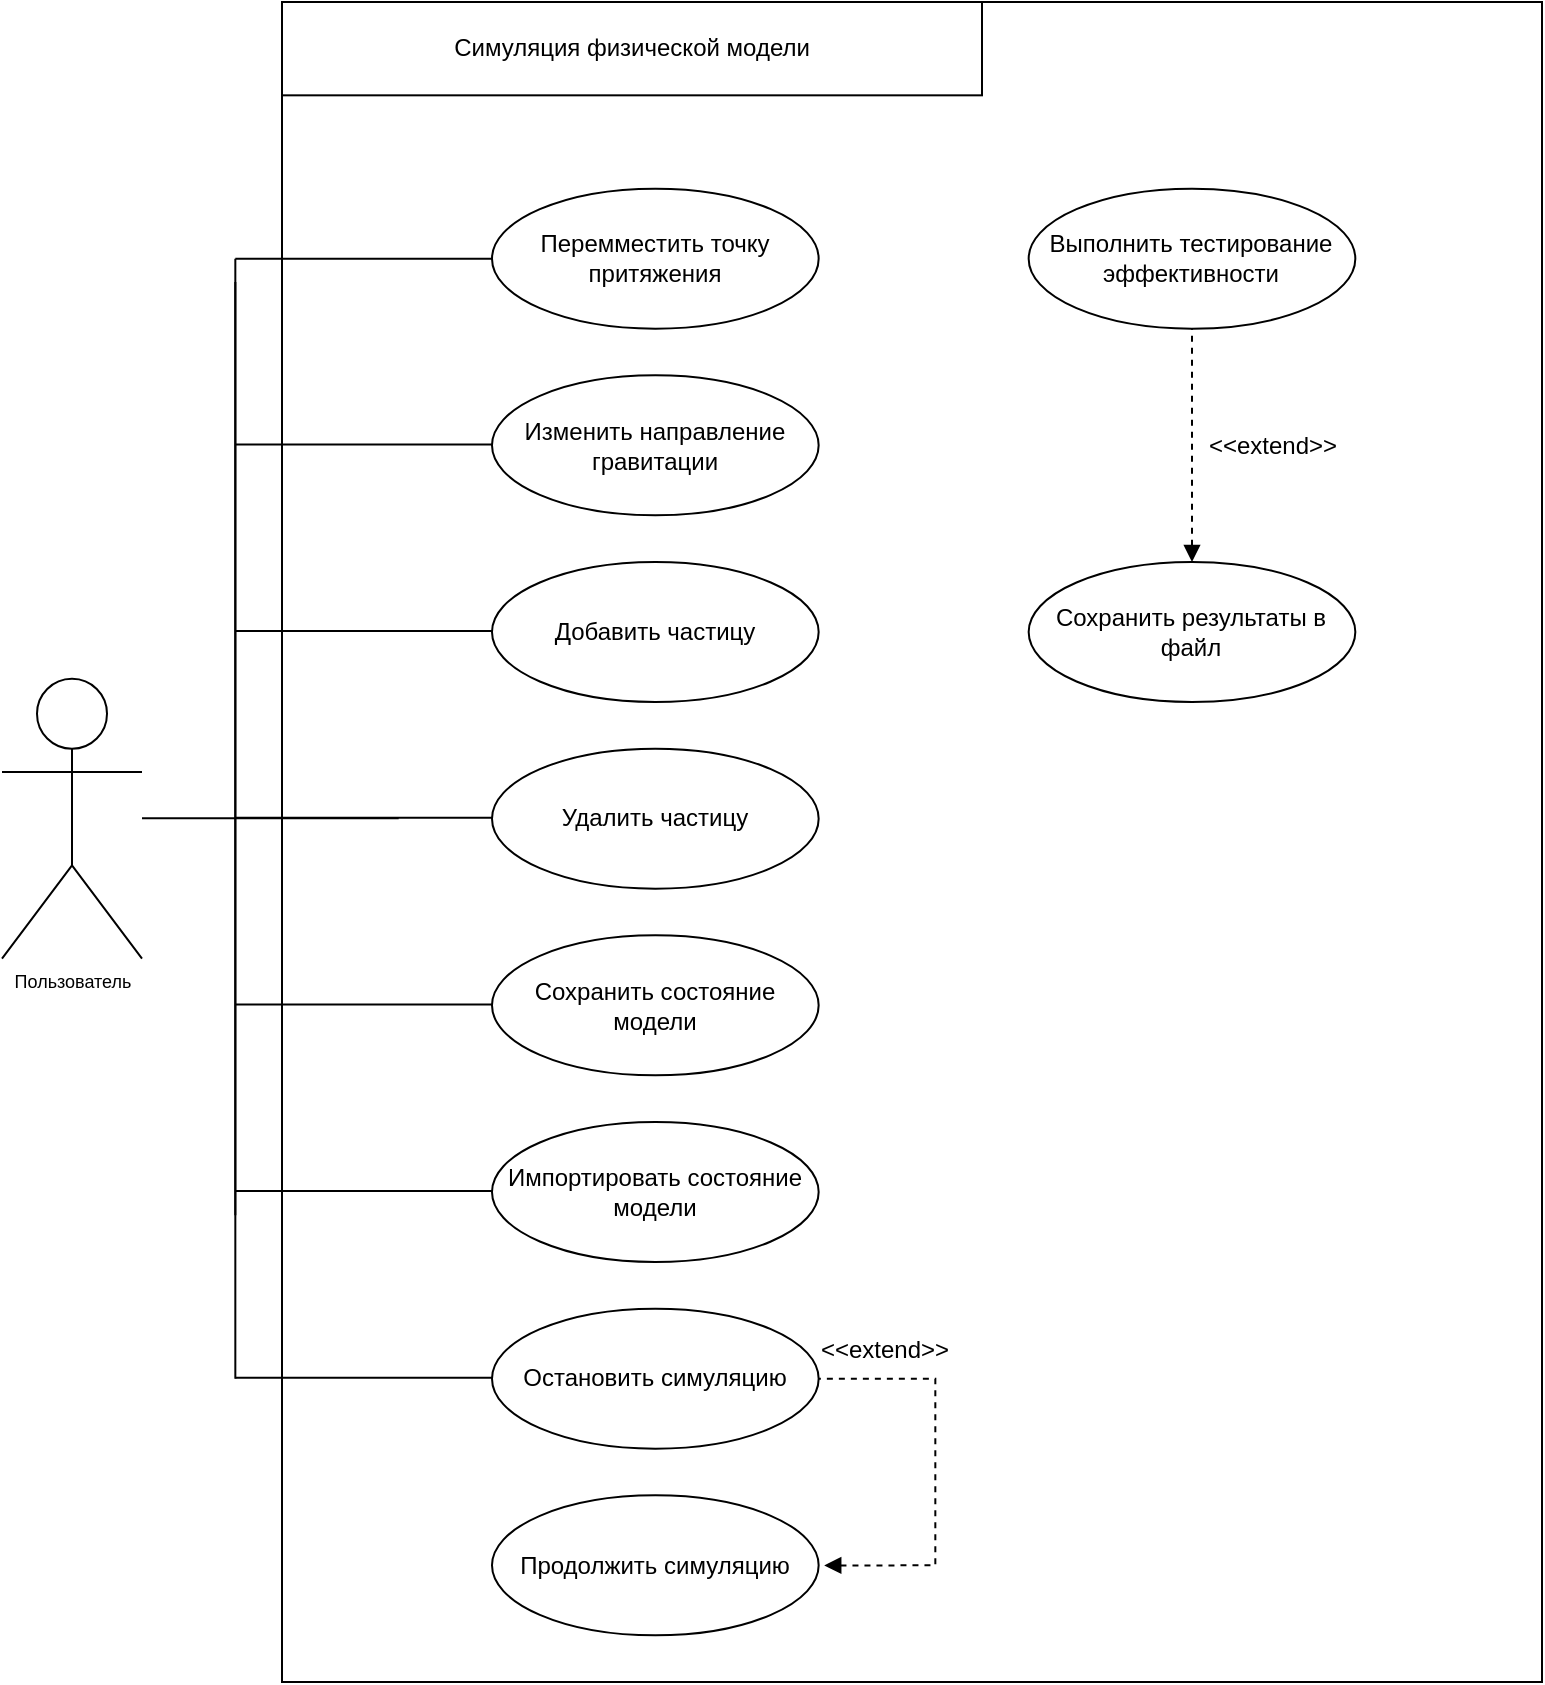 <mxfile version="26.2.2">
  <diagram name="Страница — 1" id="ewmR-zBpoBteB9ECuaDN">
    <mxGraphModel dx="2068" dy="617.5" grid="1" gridSize="10" guides="1" tooltips="1" connect="1" arrows="1" fold="1" page="1" pageScale="0.5" pageWidth="827" pageHeight="1169" math="0" shadow="0">
      <root>
        <mxCell id="0" />
        <mxCell id="1" parent="0" />
        <mxCell id="rdjJhaQHk-c43rJBHcsN-33" value="" style="group;fontSize=12;" vertex="1" connectable="0" parent="1">
          <mxGeometry x="40" y="750" width="770" height="840" as="geometry" />
        </mxCell>
        <mxCell id="rdjJhaQHk-c43rJBHcsN-1" value="Пользователь" style="shape=umlActor;verticalLabelPosition=bottom;verticalAlign=top;html=1;outlineConnect=0;fontSize=9;" vertex="1" parent="rdjJhaQHk-c43rJBHcsN-33">
          <mxGeometry y="338.333" width="70" height="140.0" as="geometry" />
        </mxCell>
        <mxCell id="rdjJhaQHk-c43rJBHcsN-3" value="" style="rounded=0;whiteSpace=wrap;html=1;" vertex="1" parent="rdjJhaQHk-c43rJBHcsN-33">
          <mxGeometry x="140" width="630" height="840" as="geometry" />
        </mxCell>
        <mxCell id="rdjJhaQHk-c43rJBHcsN-4" value="Симуляция физической модели" style="rounded=0;whiteSpace=wrap;html=1;fontSize=12;" vertex="1" parent="rdjJhaQHk-c43rJBHcsN-33">
          <mxGeometry x="140" width="350" height="46.667" as="geometry" />
        </mxCell>
        <mxCell id="rdjJhaQHk-c43rJBHcsN-5" value="Перемместить точку притяжения" style="ellipse;whiteSpace=wrap;html=1;fontSize=12;" vertex="1" parent="rdjJhaQHk-c43rJBHcsN-33">
          <mxGeometry x="245" y="93.333" width="163.333" height="70.0" as="geometry" />
        </mxCell>
        <mxCell id="rdjJhaQHk-c43rJBHcsN-6" value="Изменить направление гравитации" style="ellipse;whiteSpace=wrap;html=1;fontSize=12;" vertex="1" parent="rdjJhaQHk-c43rJBHcsN-33">
          <mxGeometry x="245" y="186.667" width="163.333" height="70.0" as="geometry" />
        </mxCell>
        <mxCell id="rdjJhaQHk-c43rJBHcsN-7" value="Добавить частицу" style="ellipse;whiteSpace=wrap;html=1;fontSize=12;" vertex="1" parent="rdjJhaQHk-c43rJBHcsN-33">
          <mxGeometry x="245" y="280.0" width="163.333" height="70.0" as="geometry" />
        </mxCell>
        <mxCell id="rdjJhaQHk-c43rJBHcsN-8" value="Удалить частицу" style="ellipse;whiteSpace=wrap;html=1;fontSize=12;" vertex="1" parent="rdjJhaQHk-c43rJBHcsN-33">
          <mxGeometry x="245" y="373.333" width="163.333" height="70.0" as="geometry" />
        </mxCell>
        <mxCell id="rdjJhaQHk-c43rJBHcsN-9" value="Сохранить состояние модели" style="ellipse;whiteSpace=wrap;html=1;fontSize=12;" vertex="1" parent="rdjJhaQHk-c43rJBHcsN-33">
          <mxGeometry x="245" y="466.667" width="163.333" height="70.0" as="geometry" />
        </mxCell>
        <mxCell id="rdjJhaQHk-c43rJBHcsN-10" value="Импортировать состояние модели" style="ellipse;whiteSpace=wrap;html=1;fontSize=12;" vertex="1" parent="rdjJhaQHk-c43rJBHcsN-33">
          <mxGeometry x="245" y="560.0" width="163.333" height="70.0" as="geometry" />
        </mxCell>
        <mxCell id="rdjJhaQHk-c43rJBHcsN-11" value="" style="endArrow=none;html=1;rounded=0;" edge="1" parent="rdjJhaQHk-c43rJBHcsN-33">
          <mxGeometry width="50" height="50" relative="1" as="geometry">
            <mxPoint x="116.667" y="606.667" as="sourcePoint" />
            <mxPoint x="116.667" y="140.0" as="targetPoint" />
          </mxGeometry>
        </mxCell>
        <mxCell id="rdjJhaQHk-c43rJBHcsN-14" value="" style="endArrow=none;html=1;rounded=0;exitX=0;exitY=0.5;exitDx=0;exitDy=0;" edge="1" parent="rdjJhaQHk-c43rJBHcsN-33" source="rdjJhaQHk-c43rJBHcsN-5">
          <mxGeometry width="50" height="50" relative="1" as="geometry">
            <mxPoint x="245" y="128.333" as="sourcePoint" />
            <mxPoint x="116.667" y="128.333" as="targetPoint" />
          </mxGeometry>
        </mxCell>
        <mxCell id="rdjJhaQHk-c43rJBHcsN-15" value="" style="endArrow=none;html=1;rounded=0;" edge="1" parent="rdjJhaQHk-c43rJBHcsN-33">
          <mxGeometry width="50" height="50" relative="1" as="geometry">
            <mxPoint x="116.667" y="688.333" as="sourcePoint" />
            <mxPoint x="116.667" y="128.333" as="targetPoint" />
          </mxGeometry>
        </mxCell>
        <mxCell id="rdjJhaQHk-c43rJBHcsN-16" value="" style="endArrow=none;html=1;rounded=0;exitX=0;exitY=0.5;exitDx=0;exitDy=0;" edge="1" parent="rdjJhaQHk-c43rJBHcsN-33">
          <mxGeometry width="50" height="50" relative="1" as="geometry">
            <mxPoint x="245" y="221.2" as="sourcePoint" />
            <mxPoint x="116.667" y="221.2" as="targetPoint" />
          </mxGeometry>
        </mxCell>
        <mxCell id="rdjJhaQHk-c43rJBHcsN-17" value="" style="endArrow=none;html=1;rounded=0;exitX=0;exitY=0.5;exitDx=0;exitDy=0;" edge="1" parent="rdjJhaQHk-c43rJBHcsN-33">
          <mxGeometry width="50" height="50" relative="1" as="geometry">
            <mxPoint x="245" y="314.533" as="sourcePoint" />
            <mxPoint x="116.667" y="314.533" as="targetPoint" />
          </mxGeometry>
        </mxCell>
        <mxCell id="rdjJhaQHk-c43rJBHcsN-18" value="" style="endArrow=none;html=1;rounded=0;exitX=0;exitY=0.5;exitDx=0;exitDy=0;" edge="1" parent="rdjJhaQHk-c43rJBHcsN-33">
          <mxGeometry width="50" height="50" relative="1" as="geometry">
            <mxPoint x="245" y="407.867" as="sourcePoint" />
            <mxPoint x="116.667" y="407.867" as="targetPoint" />
          </mxGeometry>
        </mxCell>
        <mxCell id="rdjJhaQHk-c43rJBHcsN-19" value="" style="endArrow=none;html=1;rounded=0;exitX=0;exitY=0.5;exitDx=0;exitDy=0;" edge="1" parent="rdjJhaQHk-c43rJBHcsN-33">
          <mxGeometry width="50" height="50" relative="1" as="geometry">
            <mxPoint x="245" y="501.2" as="sourcePoint" />
            <mxPoint x="116.667" y="501.2" as="targetPoint" />
          </mxGeometry>
        </mxCell>
        <mxCell id="rdjJhaQHk-c43rJBHcsN-20" value="" style="endArrow=none;html=1;rounded=0;exitX=0;exitY=0.5;exitDx=0;exitDy=0;" edge="1" parent="rdjJhaQHk-c43rJBHcsN-33">
          <mxGeometry width="50" height="50" relative="1" as="geometry">
            <mxPoint x="245" y="594.533" as="sourcePoint" />
            <mxPoint x="116.667" y="594.533" as="targetPoint" />
          </mxGeometry>
        </mxCell>
        <mxCell id="rdjJhaQHk-c43rJBHcsN-21" value="Остановить симуляцию" style="ellipse;whiteSpace=wrap;html=1;fontSize=12;" vertex="1" parent="rdjJhaQHk-c43rJBHcsN-33">
          <mxGeometry x="245" y="653.333" width="163.333" height="70.0" as="geometry" />
        </mxCell>
        <mxCell id="rdjJhaQHk-c43rJBHcsN-22" value="Продолжить симуляцию" style="ellipse;whiteSpace=wrap;html=1;fontSize=12;" vertex="1" parent="rdjJhaQHk-c43rJBHcsN-33">
          <mxGeometry x="245" y="746.667" width="163.333" height="70.0" as="geometry" />
        </mxCell>
        <mxCell id="rdjJhaQHk-c43rJBHcsN-23" value="" style="endArrow=none;html=1;rounded=0;exitX=0;exitY=0.5;exitDx=0;exitDy=0;" edge="1" parent="rdjJhaQHk-c43rJBHcsN-33">
          <mxGeometry width="50" height="50" relative="1" as="geometry">
            <mxPoint x="245" y="687.937" as="sourcePoint" />
            <mxPoint x="116.667" y="687.937" as="targetPoint" />
          </mxGeometry>
        </mxCell>
        <mxCell id="rdjJhaQHk-c43rJBHcsN-24" value="" style="endArrow=none;dashed=1;html=1;rounded=0;entryX=1;entryY=0.5;entryDx=0;entryDy=0;exitX=1.017;exitY=0.501;exitDx=0;exitDy=0;exitPerimeter=0;startArrow=block;startFill=1;" edge="1" parent="rdjJhaQHk-c43rJBHcsN-33" source="rdjJhaQHk-c43rJBHcsN-22" target="rdjJhaQHk-c43rJBHcsN-21">
          <mxGeometry width="50" height="50" relative="1" as="geometry">
            <mxPoint x="441" y="781.667" as="sourcePoint" />
            <mxPoint x="396.667" y="676.667" as="targetPoint" />
            <Array as="points">
              <mxPoint x="466.667" y="781.667" />
              <mxPoint x="466.667" y="688.333" />
            </Array>
          </mxGeometry>
        </mxCell>
        <mxCell id="rdjJhaQHk-c43rJBHcsN-25" value="&amp;lt;&amp;lt;extend&amp;gt;&amp;gt;" style="text;html=1;align=center;verticalAlign=middle;resizable=0;points=[];autosize=1;strokeColor=none;fillColor=none;fontSize=12;" vertex="1" parent="rdjJhaQHk-c43rJBHcsN-33">
          <mxGeometry x="396.279" y="658.688" width="90" height="30" as="geometry" />
        </mxCell>
        <mxCell id="rdjJhaQHk-c43rJBHcsN-26" value="Выполнить тестирование эффективности" style="ellipse;whiteSpace=wrap;html=1;fontSize=12;" vertex="1" parent="rdjJhaQHk-c43rJBHcsN-33">
          <mxGeometry x="513.333" y="93.333" width="163.333" height="70.0" as="geometry" />
        </mxCell>
        <mxCell id="rdjJhaQHk-c43rJBHcsN-27" value="Сохранить результаты в файл" style="ellipse;whiteSpace=wrap;html=1;fontSize=12;" vertex="1" parent="rdjJhaQHk-c43rJBHcsN-33">
          <mxGeometry x="513.333" y="280.0" width="163.333" height="70.0" as="geometry" />
        </mxCell>
        <mxCell id="rdjJhaQHk-c43rJBHcsN-28" value="" style="endArrow=none;dashed=1;html=1;rounded=0;entryX=0.5;entryY=1;entryDx=0;entryDy=0;exitX=0.5;exitY=0;exitDx=0;exitDy=0;startArrow=block;startFill=1;" edge="1" parent="rdjJhaQHk-c43rJBHcsN-33" source="rdjJhaQHk-c43rJBHcsN-27" target="rdjJhaQHk-c43rJBHcsN-26">
          <mxGeometry width="50" height="50" relative="1" as="geometry">
            <mxPoint x="434.0" y="805.0" as="sourcePoint" />
            <mxPoint x="431.667" y="711.667" as="targetPoint" />
            <Array as="points">
              <mxPoint x="595" y="210" />
            </Array>
          </mxGeometry>
        </mxCell>
        <mxCell id="rdjJhaQHk-c43rJBHcsN-32" value="" style="endArrow=none;html=1;rounded=0;exitX=0;exitY=0.5;exitDx=0;exitDy=0;" edge="1" parent="rdjJhaQHk-c43rJBHcsN-33">
          <mxGeometry width="50" height="50" relative="1" as="geometry">
            <mxPoint x="198.333" y="408.1" as="sourcePoint" />
            <mxPoint x="70" y="408.1" as="targetPoint" />
          </mxGeometry>
        </mxCell>
        <mxCell id="rdjJhaQHk-c43rJBHcsN-34" value="&amp;lt;&amp;lt;extend&amp;gt;&amp;gt;" style="text;html=1;align=center;verticalAlign=middle;resizable=0;points=[];autosize=1;strokeColor=none;fillColor=none;fontSize=12;" vertex="1" parent="rdjJhaQHk-c43rJBHcsN-33">
          <mxGeometry x="589.68" y="207.165" width="90" height="30" as="geometry" />
        </mxCell>
      </root>
    </mxGraphModel>
  </diagram>
</mxfile>
